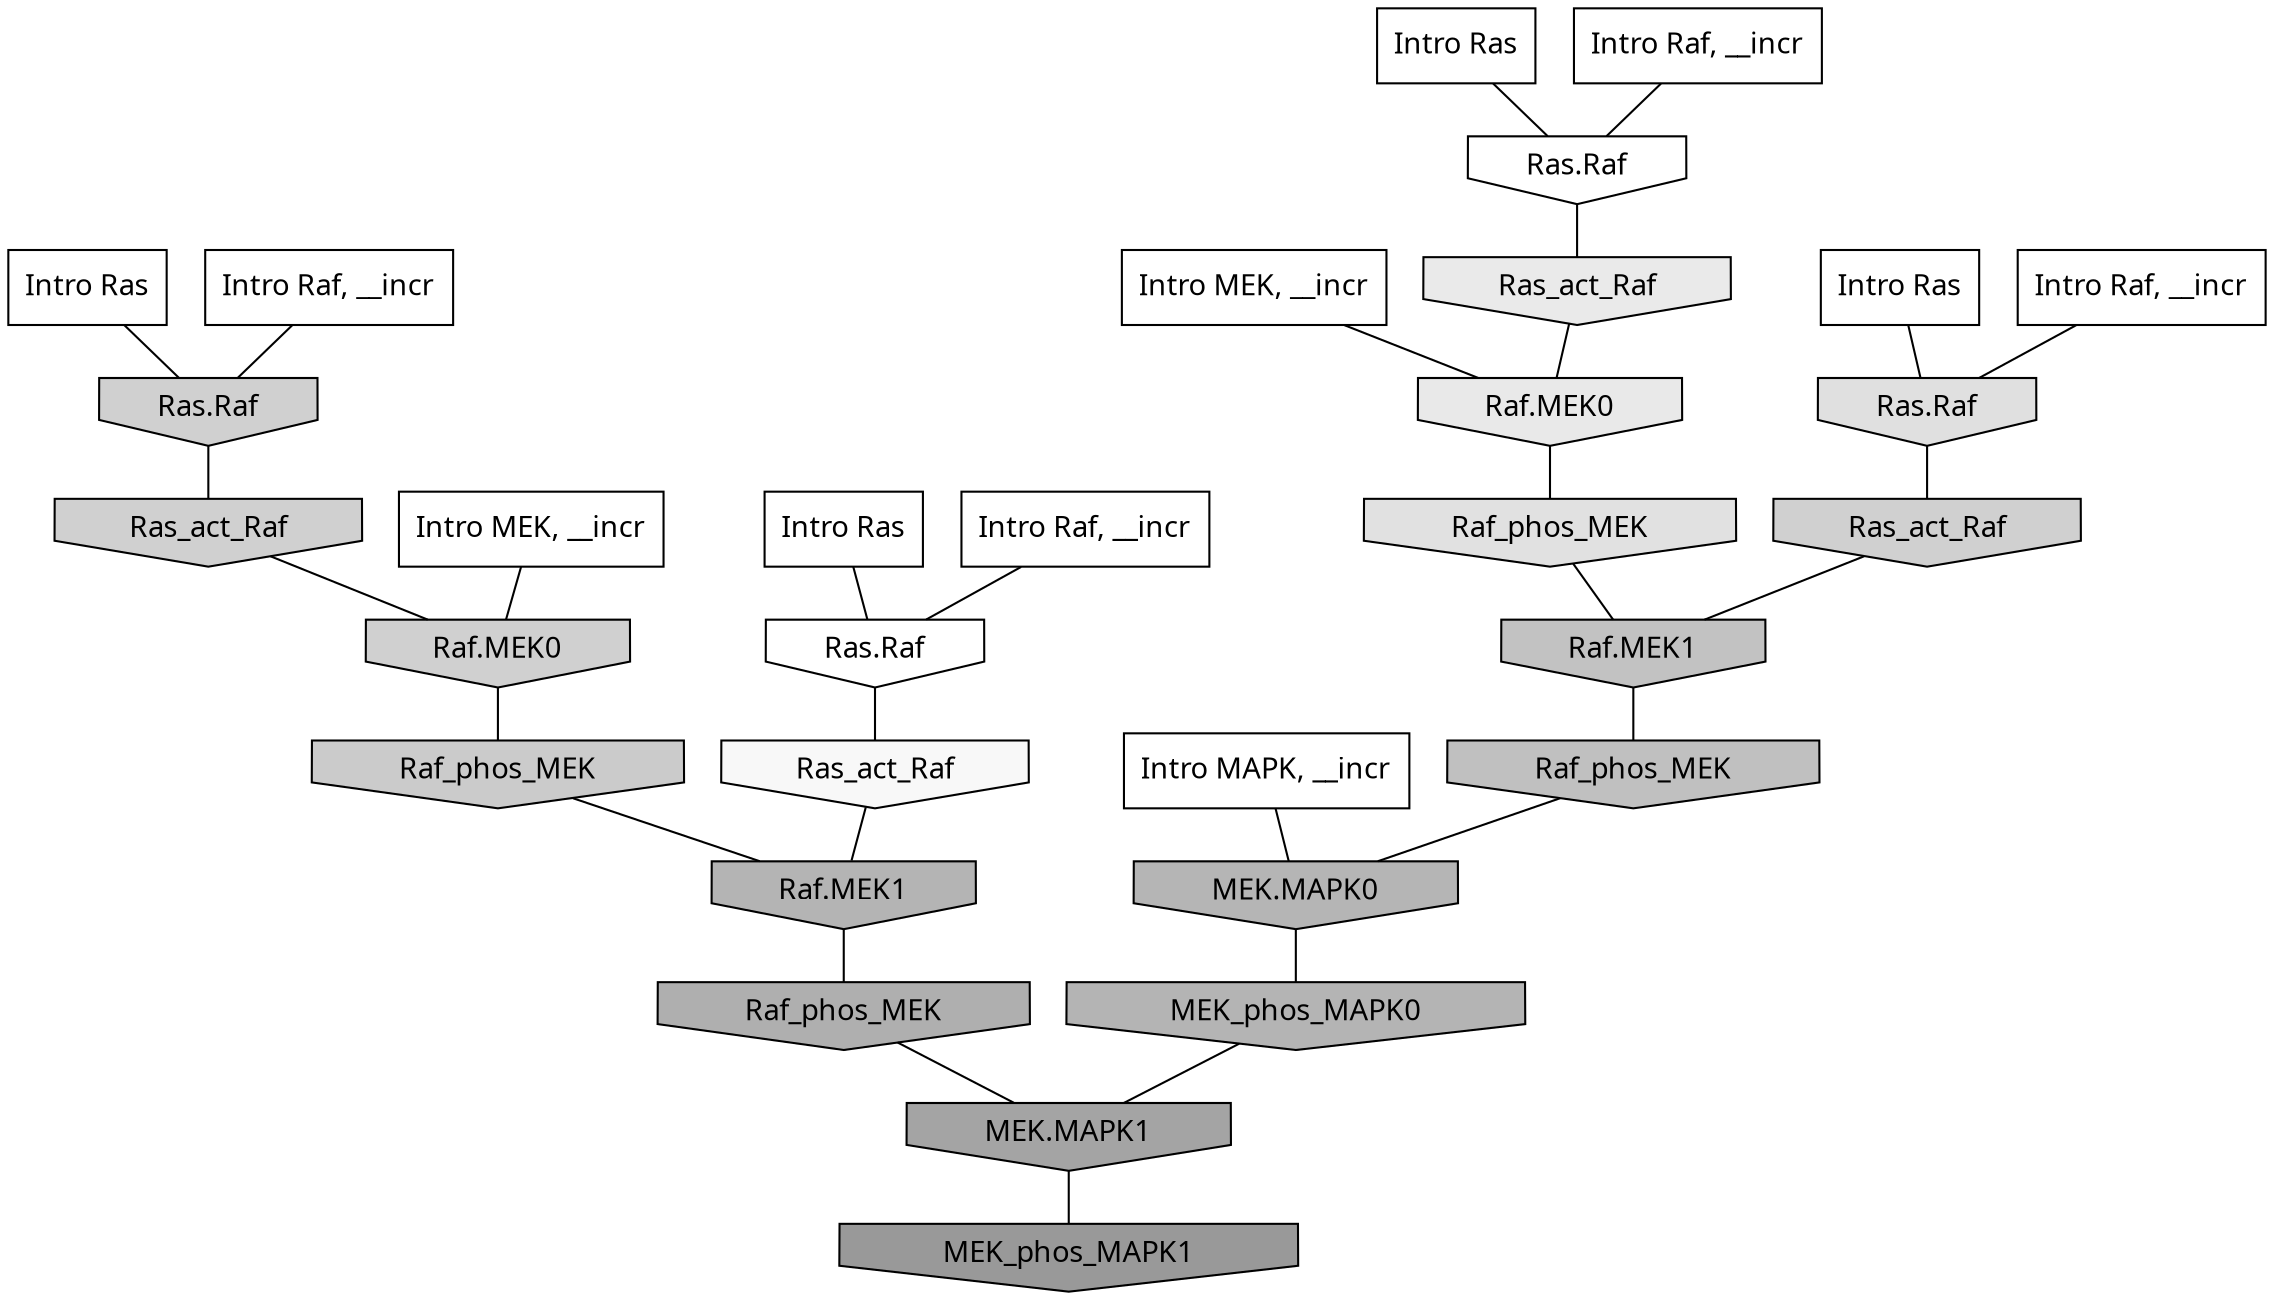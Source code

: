 digraph G{
  rankdir="TB";
  ranksep=0.30;
  node [fontname="CMU Serif"];
  edge [fontname="CMU Serif"];
  
  7 [label="Intro Ras", shape=rectangle, style=filled, fillcolor="0.000 0.000 1.000"]
  
  18 [label="Intro Ras", shape=rectangle, style=filled, fillcolor="0.000 0.000 1.000"]
  
  50 [label="Intro Ras", shape=rectangle, style=filled, fillcolor="0.000 0.000 1.000"]
  
  94 [label="Intro Ras", shape=rectangle, style=filled, fillcolor="0.000 0.000 1.000"]
  
  124 [label="Intro Raf, __incr", shape=rectangle, style=filled, fillcolor="0.000 0.000 1.000"]
  
  531 [label="Intro Raf, __incr", shape=rectangle, style=filled, fillcolor="0.000 0.000 1.000"]
  
  925 [label="Intro Raf, __incr", shape=rectangle, style=filled, fillcolor="0.000 0.000 1.000"]
  
  979 [label="Intro Raf, __incr", shape=rectangle, style=filled, fillcolor="0.000 0.000 1.000"]
  
  1813 [label="Intro MEK, __incr", shape=rectangle, style=filled, fillcolor="0.000 0.000 1.000"]
  
  1822 [label="Intro MEK, __incr", shape=rectangle, style=filled, fillcolor="0.000 0.000 1.000"]
  
  3021 [label="Intro MAPK, __incr", shape=rectangle, style=filled, fillcolor="0.000 0.000 1.000"]
  
  3271 [label="Ras.Raf", shape=invhouse, style=filled, fillcolor="0.000 0.000 1.000"]
  
  3283 [label="Ras.Raf", shape=invhouse, style=filled, fillcolor="0.000 0.000 1.000"]
  
  3480 [label="Ras_act_Raf", shape=invhouse, style=filled, fillcolor="0.000 0.000 0.972"]
  
  4129 [label="Ras_act_Raf", shape=invhouse, style=filled, fillcolor="0.000 0.000 0.915"]
  
  4132 [label="Raf.MEK0", shape=invhouse, style=filled, fillcolor="0.000 0.000 0.914"]
  
  4593 [label="Raf_phos_MEK", shape=invhouse, style=filled, fillcolor="0.000 0.000 0.881"]
  
  4659 [label="Ras.Raf", shape=invhouse, style=filled, fillcolor="0.000 0.000 0.877"]
  
  5696 [label="Ras.Raf", shape=invhouse, style=filled, fillcolor="0.000 0.000 0.814"]
  
  5705 [label="Ras_act_Raf", shape=invhouse, style=filled, fillcolor="0.000 0.000 0.813"]
  
  5708 [label="Raf.MEK0", shape=invhouse, style=filled, fillcolor="0.000 0.000 0.813"]
  
  5721 [label="Ras_act_Raf", shape=invhouse, style=filled, fillcolor="0.000 0.000 0.813"]
  
  6074 [label="Raf_phos_MEK", shape=invhouse, style=filled, fillcolor="0.000 0.000 0.794"]
  
  6916 [label="Raf.MEK1", shape=invhouse, style=filled, fillcolor="0.000 0.000 0.759"]
  
  7046 [label="Raf_phos_MEK", shape=invhouse, style=filled, fillcolor="0.000 0.000 0.753"]
  
  8432 [label="MEK.MAPK0", shape=invhouse, style=filled, fillcolor="0.000 0.000 0.710"]
  
  8587 [label="Raf.MEK1", shape=invhouse, style=filled, fillcolor="0.000 0.000 0.705"]
  
  8588 [label="MEK_phos_MAPK0", shape=invhouse, style=filled, fillcolor="0.000 0.000 0.705"]
  
  9158 [label="Raf_phos_MEK", shape=invhouse, style=filled, fillcolor="0.000 0.000 0.687"]
  
  11254 [label="MEK.MAPK1", shape=invhouse, style=filled, fillcolor="0.000 0.000 0.643"]
  
  13718 [label="MEK_phos_MAPK1", shape=invhouse, style=filled, fillcolor="0.000 0.000 0.600"]
  
  
  11254 -> 13718 [dir=none, color="0.000 0.000 0.000"] 
  9158 -> 11254 [dir=none, color="0.000 0.000 0.000"] 
  8588 -> 11254 [dir=none, color="0.000 0.000 0.000"] 
  8587 -> 9158 [dir=none, color="0.000 0.000 0.000"] 
  8432 -> 8588 [dir=none, color="0.000 0.000 0.000"] 
  7046 -> 8432 [dir=none, color="0.000 0.000 0.000"] 
  6916 -> 7046 [dir=none, color="0.000 0.000 0.000"] 
  6074 -> 8587 [dir=none, color="0.000 0.000 0.000"] 
  5721 -> 6916 [dir=none, color="0.000 0.000 0.000"] 
  5708 -> 6074 [dir=none, color="0.000 0.000 0.000"] 
  5705 -> 5708 [dir=none, color="0.000 0.000 0.000"] 
  5696 -> 5705 [dir=none, color="0.000 0.000 0.000"] 
  4659 -> 5721 [dir=none, color="0.000 0.000 0.000"] 
  4593 -> 6916 [dir=none, color="0.000 0.000 0.000"] 
  4132 -> 4593 [dir=none, color="0.000 0.000 0.000"] 
  4129 -> 4132 [dir=none, color="0.000 0.000 0.000"] 
  3480 -> 8587 [dir=none, color="0.000 0.000 0.000"] 
  3283 -> 3480 [dir=none, color="0.000 0.000 0.000"] 
  3271 -> 4129 [dir=none, color="0.000 0.000 0.000"] 
  3021 -> 8432 [dir=none, color="0.000 0.000 0.000"] 
  1822 -> 5708 [dir=none, color="0.000 0.000 0.000"] 
  1813 -> 4132 [dir=none, color="0.000 0.000 0.000"] 
  979 -> 3271 [dir=none, color="0.000 0.000 0.000"] 
  925 -> 5696 [dir=none, color="0.000 0.000 0.000"] 
  531 -> 3283 [dir=none, color="0.000 0.000 0.000"] 
  124 -> 4659 [dir=none, color="0.000 0.000 0.000"] 
  94 -> 3283 [dir=none, color="0.000 0.000 0.000"] 
  50 -> 3271 [dir=none, color="0.000 0.000 0.000"] 
  18 -> 4659 [dir=none, color="0.000 0.000 0.000"] 
  7 -> 5696 [dir=none, color="0.000 0.000 0.000"] 
  
  }
